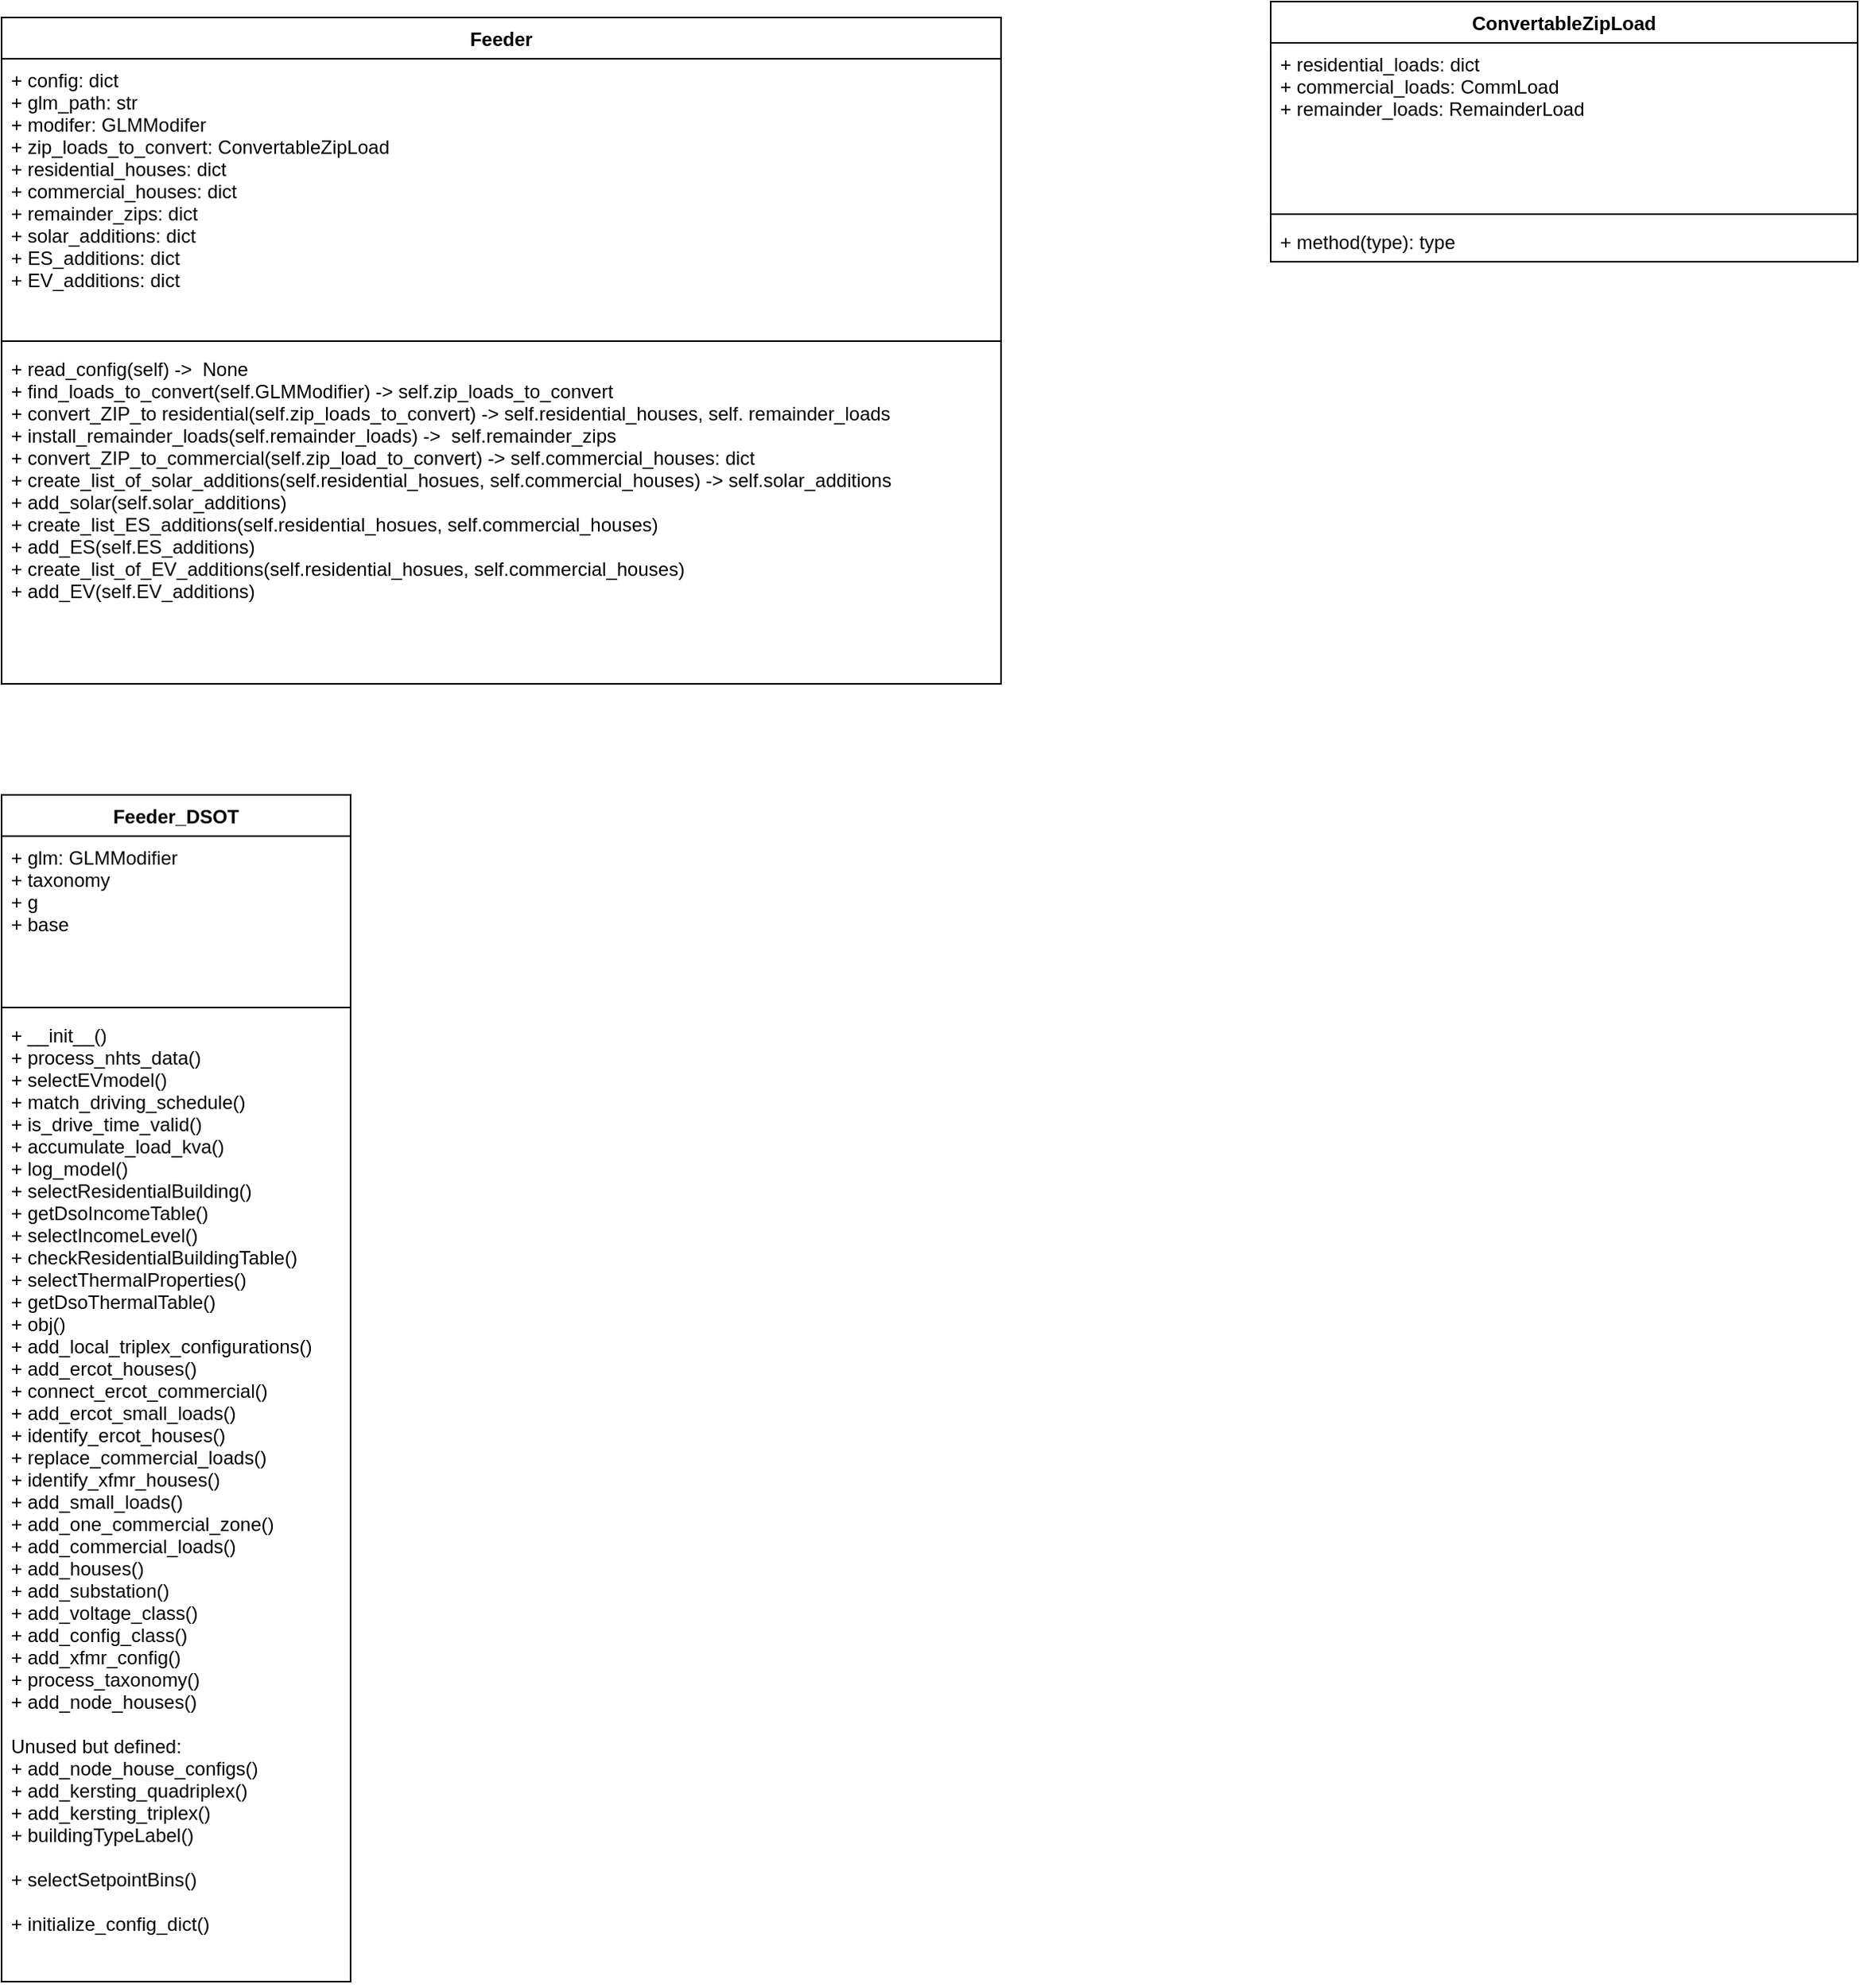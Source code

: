 <mxfile>
    <diagram id="_6Ilw0Izg3SpaSWdrWHD" name="Page-1">
        <mxGraphModel dx="827" dy="872" grid="1" gridSize="10" guides="1" tooltips="1" connect="1" arrows="1" fold="1" page="1" pageScale="1" pageWidth="10000" pageHeight="10000" math="0" shadow="0">
            <root>
                <mxCell id="0"/>
                <mxCell id="1" parent="0"/>
                <mxCell id="2" value="Feeder" style="swimlane;fontStyle=1;align=center;verticalAlign=top;childLayout=stackLayout;horizontal=1;startSize=26;horizontalStack=0;resizeParent=1;resizeParentMax=0;resizeLast=0;collapsible=1;marginBottom=0;" parent="1" vertex="1">
                    <mxGeometry x="160" y="140" width="630" height="420" as="geometry"/>
                </mxCell>
                <mxCell id="3" value="+ config: dict&#10;+ glm_path: str&#10;+ modifer: GLMModifer&#10;+ zip_loads_to_convert: ConvertableZipLoad&#10;+ residential_houses: dict&#10;+ commercial_houses: dict&#10;+ remainder_zips: dict&#10;+ solar_additions: dict&#10;+ ES_additions: dict&#10;+ EV_additions: dict" style="text;strokeColor=none;fillColor=none;align=left;verticalAlign=top;spacingLeft=4;spacingRight=4;overflow=hidden;rotatable=0;points=[[0,0.5],[1,0.5]];portConstraint=eastwest;" parent="2" vertex="1">
                    <mxGeometry y="26" width="630" height="174" as="geometry"/>
                </mxCell>
                <mxCell id="4" value="" style="line;strokeWidth=1;fillColor=none;align=left;verticalAlign=middle;spacingTop=-1;spacingLeft=3;spacingRight=3;rotatable=0;labelPosition=right;points=[];portConstraint=eastwest;strokeColor=inherit;" parent="2" vertex="1">
                    <mxGeometry y="200" width="630" height="8" as="geometry"/>
                </mxCell>
                <mxCell id="5" value="+ read_config(self) -&gt;  None&#10;+ find_loads_to_convert(self.GLMModifier) -&gt; self.zip_loads_to_convert&#10;+ convert_ZIP_to residential(self.zip_loads_to_convert) -&gt; self.residential_houses, self. remainder_loads&#10;+ install_remainder_loads(self.remainder_loads) -&gt;  self.remainder_zips&#10;+ convert_ZIP_to_commercial(self.zip_load_to_convert) -&gt; self.commercial_houses: dict&#10;+ create_list_of_solar_additions(self.residential_hosues, self.commercial_houses) -&gt; self.solar_additions&#10;+ add_solar(self.solar_additions)&#10;+ create_list_ES_additions(self.residential_hosues, self.commercial_houses)&#10;+ add_ES(self.ES_additions)&#10;+ create_list_of_EV_additions(self.residential_hosues, self.commercial_houses)&#10;+ add_EV(self.EV_additions)&#10;" style="text;strokeColor=none;fillColor=none;align=left;verticalAlign=top;spacingLeft=4;spacingRight=4;overflow=hidden;rotatable=0;points=[[0,0.5],[1,0.5]];portConstraint=eastwest;" parent="2" vertex="1">
                    <mxGeometry y="208" width="630" height="212" as="geometry"/>
                </mxCell>
                <mxCell id="9" value="ConvertableZipLoad" style="swimlane;fontStyle=1;align=center;verticalAlign=top;childLayout=stackLayout;horizontal=1;startSize=26;horizontalStack=0;resizeParent=1;resizeParentMax=0;resizeLast=0;collapsible=1;marginBottom=0;" parent="1" vertex="1">
                    <mxGeometry x="960" y="130" width="370" height="164" as="geometry"/>
                </mxCell>
                <mxCell id="10" value="+ residential_loads: dict&#10;+ commercial_loads: CommLoad&#10;+ remainder_loads: RemainderLoad" style="text;strokeColor=none;fillColor=none;align=left;verticalAlign=top;spacingLeft=4;spacingRight=4;overflow=hidden;rotatable=0;points=[[0,0.5],[1,0.5]];portConstraint=eastwest;" parent="9" vertex="1">
                    <mxGeometry y="26" width="370" height="104" as="geometry"/>
                </mxCell>
                <mxCell id="11" value="" style="line;strokeWidth=1;fillColor=none;align=left;verticalAlign=middle;spacingTop=-1;spacingLeft=3;spacingRight=3;rotatable=0;labelPosition=right;points=[];portConstraint=eastwest;strokeColor=inherit;" parent="9" vertex="1">
                    <mxGeometry y="130" width="370" height="8" as="geometry"/>
                </mxCell>
                <mxCell id="12" value="+ method(type): type" style="text;strokeColor=none;fillColor=none;align=left;verticalAlign=top;spacingLeft=4;spacingRight=4;overflow=hidden;rotatable=0;points=[[0,0.5],[1,0.5]];portConstraint=eastwest;" parent="9" vertex="1">
                    <mxGeometry y="138" width="370" height="26" as="geometry"/>
                </mxCell>
                <mxCell id="13" value="Feeder_DSOT" style="swimlane;fontStyle=1;align=center;verticalAlign=top;childLayout=stackLayout;horizontal=1;startSize=26;horizontalStack=0;resizeParent=1;resizeParentMax=0;resizeLast=0;collapsible=1;marginBottom=0;" parent="1" vertex="1">
                    <mxGeometry x="160" y="630" width="220" height="748" as="geometry"/>
                </mxCell>
                <mxCell id="14" value="+ glm: GLMModifier&#10;+ taxonomy&#10;+ g&#10;+ base" style="text;strokeColor=none;fillColor=none;align=left;verticalAlign=top;spacingLeft=4;spacingRight=4;overflow=hidden;rotatable=0;points=[[0,0.5],[1,0.5]];portConstraint=eastwest;" parent="13" vertex="1">
                    <mxGeometry y="26" width="220" height="104" as="geometry"/>
                </mxCell>
                <mxCell id="15" value="" style="line;strokeWidth=1;fillColor=none;align=left;verticalAlign=middle;spacingTop=-1;spacingLeft=3;spacingRight=3;rotatable=0;labelPosition=right;points=[];portConstraint=eastwest;strokeColor=inherit;" parent="13" vertex="1">
                    <mxGeometry y="130" width="220" height="8" as="geometry"/>
                </mxCell>
                <mxCell id="16" value="+ __init__()&#10;+ process_nhts_data()&#10;+ selectEVmodel()&#10;+ match_driving_schedule()&#10;+ is_drive_time_valid()&#10;+ accumulate_load_kva()&#10;+ log_model()&#10;+ selectResidentialBuilding()&#10;+ getDsoIncomeTable()&#10;+ selectIncomeLevel()&#10;+ checkResidentialBuildingTable()&#10;+ selectThermalProperties()&#10;+ getDsoThermalTable()&#10;+ obj()&#10;+ add_local_triplex_configurations()&#10;+ add_ercot_houses()&#10;+ connect_ercot_commercial()&#10;+ add_ercot_small_loads()&#10;+ identify_ercot_houses()&#10;+ replace_commercial_loads()&#10;+ identify_xfmr_houses()&#10;+ add_small_loads()&#10;+ add_one_commercial_zone()&#10;+ add_commercial_loads()&#10;+ add_houses()&#10;+ add_substation()&#10;+ add_voltage_class()&#10;+ add_config_class()&#10;+ add_xfmr_config()&#10;+ process_taxonomy()&#10;+ add_node_houses()&#10;&#10;Unused but defined:&#10;+ add_node_house_configs()&#10;+ add_kersting_quadriplex()&#10;+ add_kersting_triplex()&#10;+ buildingTypeLabel()&#10;&#10;+ selectSetpointBins()&#10;&#10;+ initialize_config_dict()&#10;" style="text;strokeColor=none;fillColor=none;align=left;verticalAlign=top;spacingLeft=4;spacingRight=4;overflow=hidden;rotatable=0;points=[[0,0.5],[1,0.5]];portConstraint=eastwest;" parent="13" vertex="1">
                    <mxGeometry y="138" width="220" height="610" as="geometry"/>
                </mxCell>
            </root>
        </mxGraphModel>
    </diagram>
</mxfile>